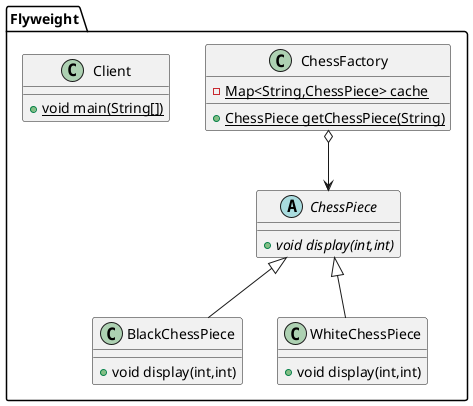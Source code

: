 @startuml
abstract class Flyweight.ChessPiece {
+ {abstract}void display(int,int)
}

class Flyweight.BlackChessPiece {
+ void display(int,int)
}

class Flyweight.WhiteChessPiece {
+ void display(int,int)
}

class Flyweight.ChessFactory {
- {static} Map<String,ChessPiece> cache
+ {static} ChessPiece getChessPiece(String)
}


class Flyweight.Client {
+ {static} void main(String[])
}


Flyweight.ChessFactory o--> Flyweight.ChessPiece
Flyweight.ChessPiece <|-- Flyweight.BlackChessPiece
Flyweight.ChessPiece <|-- Flyweight.WhiteChessPiece
@enduml